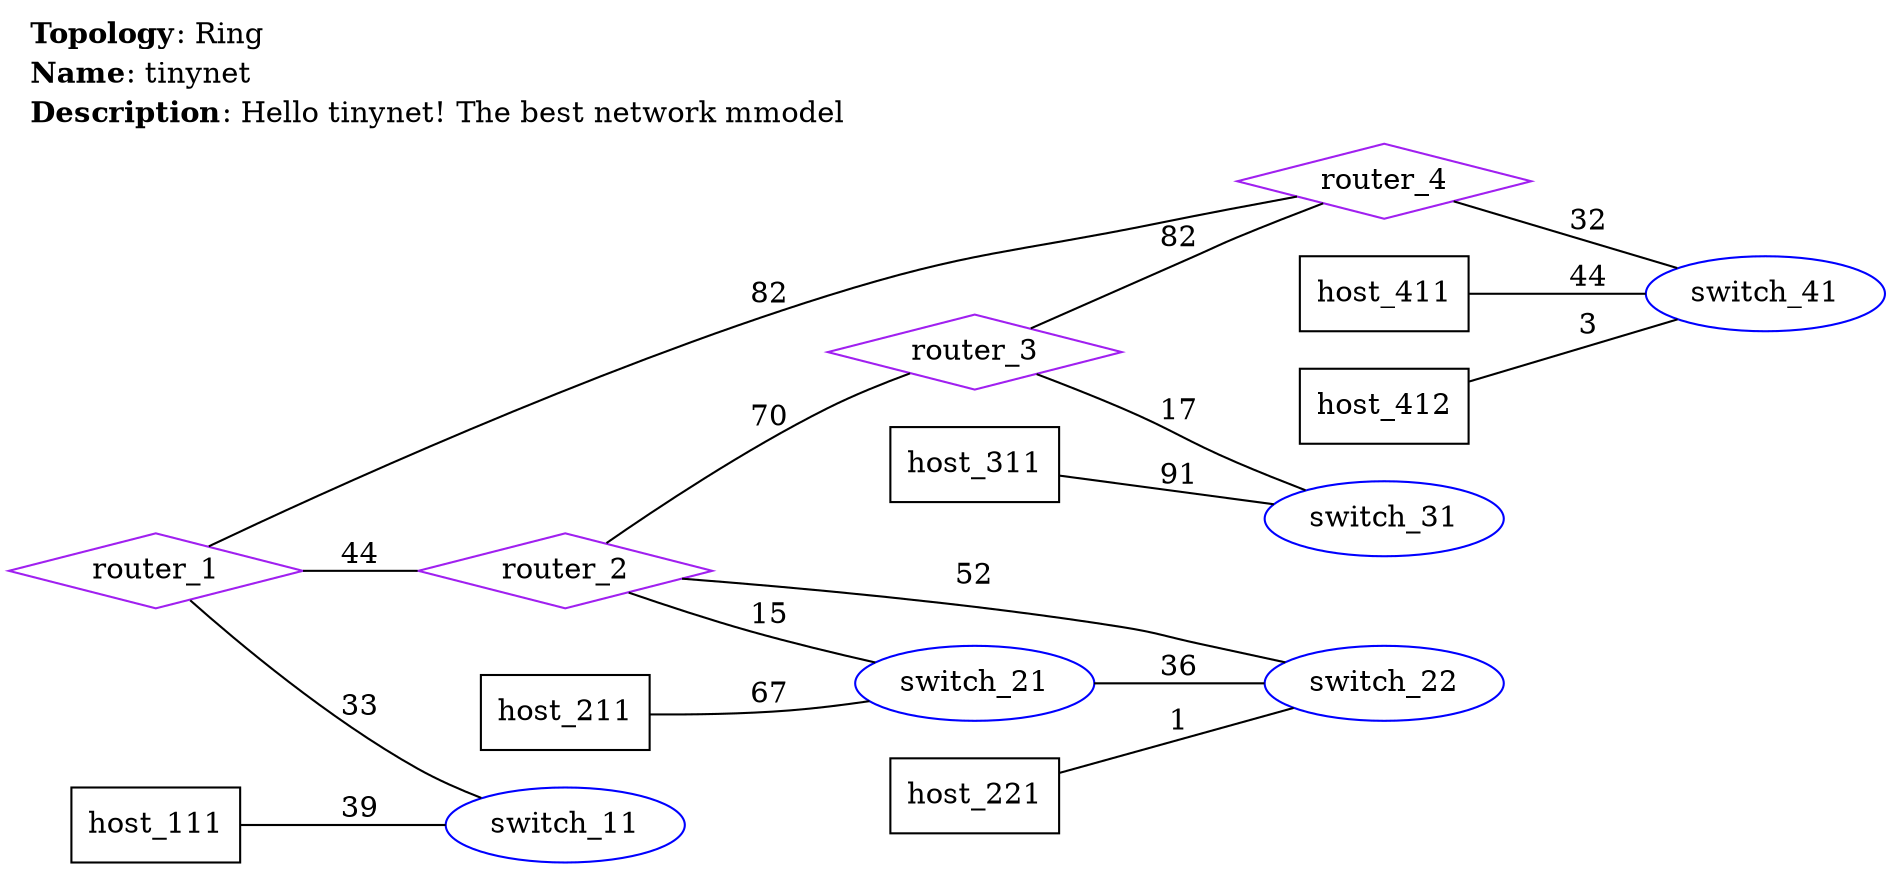 graph tinynet {
    rankdir=LR;
    labelloc=top;
    labeljust=left;
    label=<
    <TABLE BORDER="0" CELLBORDER="0" CELLSPACING="0">
        <TR><TD ALIGN="LEFT"><B>Topology</B>: Ring</TD></TR>
        <TR><TD ALIGN="LEFT"><B>Name</B>: tinynet</TD></TR>
        <TR><TD ALIGN="LEFT"><B>Description</B>: Hello tinynet! The best network mmodel</TD></TR>
    </TABLE>
    >;
    "router_1" [shape=diamond, color=purple, label="router_1"];
    "router_2" [shape=diamond, color=purple, label="router_2"];
    "router_3" [shape=diamond, color=purple, label="router_3"];
    "router_4" [shape=diamond, color=purple, label="router_4"];
    "switch_11" [shape=ellipse, color=blue, label="switch_11"];
    "switch_21" [shape=ellipse, color=blue, label="switch_21"];
    "switch_22" [shape=ellipse, color=blue, label="switch_22"];
    "switch_31" [shape=ellipse, color=blue, label="switch_31"];
    "switch_41" [shape=ellipse, color=blue, label="switch_41"];
    "host_111" [shape=box, color=black, label="host_111"];
    "host_211" [shape=box, color=black, label="host_211"];
    "host_221" [shape=box, color=black, label="host_221"];
    "host_311" [shape=box, color=black, label="host_311"];
    "host_411" [shape=box, color=black, label="host_411"];
    "host_412" [shape=box, color=black, label="host_412"];
    "router_1" -- "router_2" [label="44"];
    "router_1" -- "router_4" [label="82"];
    "router_1" -- "switch_11" [label="33"];
    "router_2" -- "router_3" [label="70"];
    "router_2" -- "switch_21" [label="15"];
    "router_2" -- "switch_22" [label="52"];
    "router_3" -- "router_4" [label="82"];
    "router_3" -- "switch_31" [label="17"];
    "router_4" -- "switch_41" [label="32"];
    "switch_21" -- "switch_22" [label="36"];
    "host_111" -- "switch_11" [label="39"];
    "host_211" -- "switch_21" [label="67"];
    "host_221" -- "switch_22" [label="1"];
    "host_311" -- "switch_31" [label="91"];
    "host_411" -- "switch_41" [label="44"];
    "host_412" -- "switch_41" [label="3"];
}
